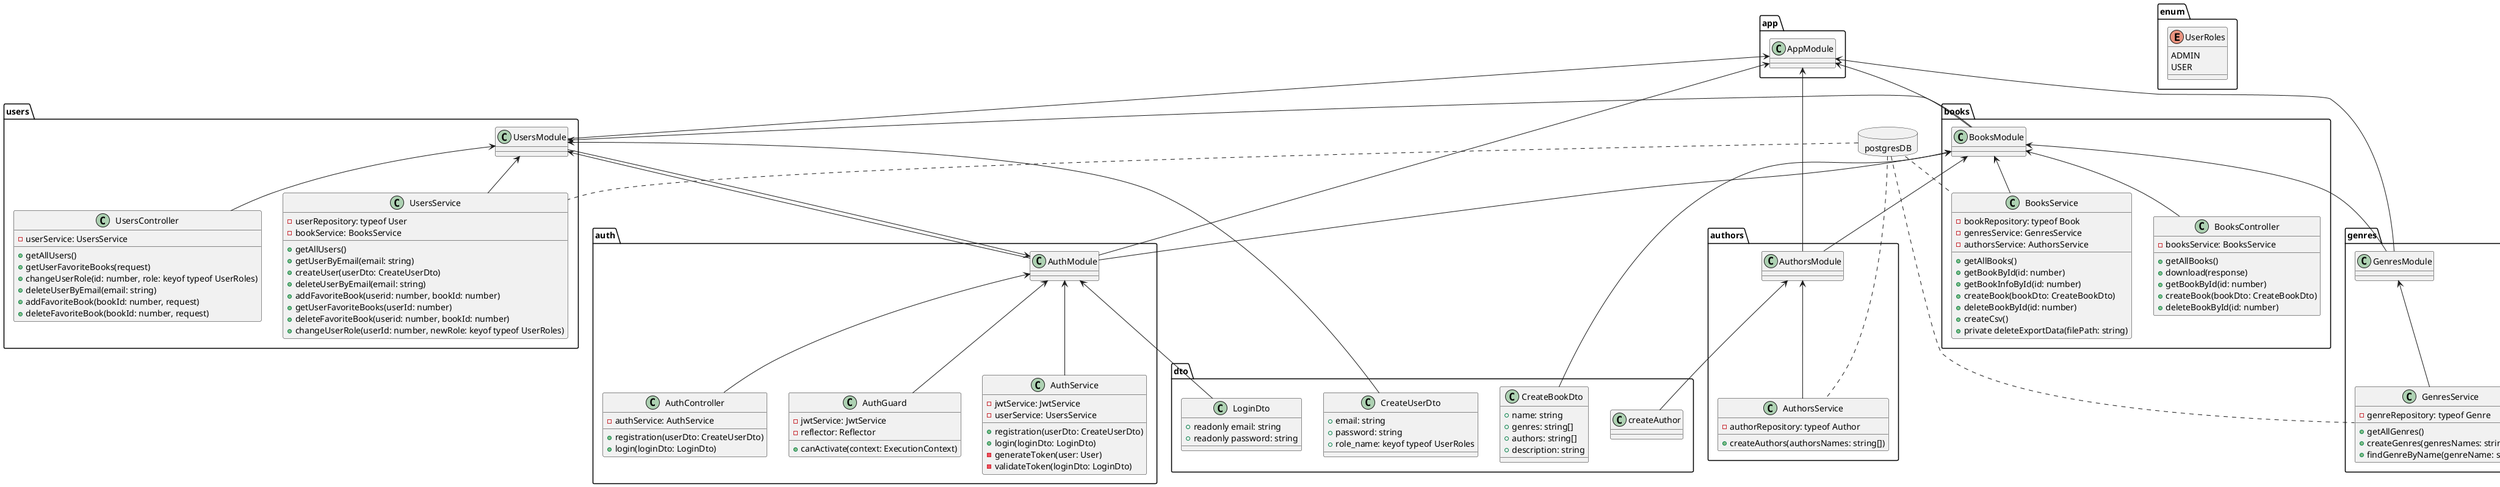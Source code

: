 @startuml classes

class "LoginDto" as dto.login {
    +readonly email: string
    +readonly password: string
}
class "AuthController" as auth.controller {
    -authService: AuthService

    +registration(userDto: CreateUserDto)
    +login(loginDto: LoginDto)
}
class "AuthGuard" as auth.guard {
    -jwtService: JwtService
    -reflector: Reflector

    +canActivate(context: ExecutionContext)
}
class "AuthService" as auth.service {
    -jwtService: JwtService
    -userService: UsersService

    +registration(userDto: CreateUserDto)
    +login(loginDto: LoginDto)
    -generateToken(user: User)
    -validateToken(loginDto: LoginDto)
}

class "AuthModule" as auth.module {}

class "AuthorsService" as authors.service {
    -authorRepository: typeof Author

    +createAuthors(authorsNames: string[])
}
class "AuthorsModule" as authors.module {}

class "CreateBookDto" as dto.createBook {
    +name: string
    +genres: string[]
    +authors: string[]
    +description: string
}
class "BooksController" as books.controller {
    -booksService: BooksService

    +getAllBooks()
    +download(response)
    +getBookById(id: number)
    +createBook(bookDto: CreateBookDto)
    +deleteBookById(id: number)
}
class "BooksService" as books.service {
    -bookRepository: typeof Book
    -genresService: GenresService
    -authorsService: AuthorsService

    +getAllBooks()
    +getBookById(id: number)
    +getBookInfoById(id: number)
    +createBook(bookDto: CreateBookDto)
    +deleteBookById(id: number)
    +createCsv()
    +private deleteExportData(filePath: string)
}
class "BooksModule" as books.module {}

class "GenresService" as genres.service {
    -genreRepository: typeof Genre

    +getAllGenres()
    +createGenres(genresNames: string[])
    +findGenreByName(genreName: string)
}
class "GenresModule" as genres.module {}

class "CreateUserDto" as dto.createUser {
    +email: string
    +password: string
    +role_name: keyof typeof UserRoles
}
enum "UserRoles" as enum.userRoles {
    ADMIN
    USER
}
class "UsersController" as users.controller {
    -userService: UsersService

    +getAllUsers()
    +getUserFavoriteBooks(request)
    +changeUserRole(id: number, role: keyof typeof UserRoles)
    +deleteUserByEmail(email: string)
    +addFavoriteBook(bookId: number, request)
    +deleteFavoriteBook(bookId: number, request)
}
class "UsersService" as users.service {
    -userRepository: typeof User
    -bookService: BooksService

    +getAllUsers()
    +getUserByEmail(email: string)
    +createUser(userDto: CreateUserDto)
    +deleteUserByEmail(email: string)
    +addFavoriteBook(userid: number, bookId: number)
    +getUserFavoriteBooks(userId: number)
    +deleteFavoriteBook(userid: number, bookId: number)
    +changeUserRole(userId: number, newRole: keyof typeof UserRoles)
}
class "UsersModule" as users.module {}

class "AppModule" as app.module {}

app.module    <-- auth.module
auth.module   <-- users.module
auth.module   <-- auth.controller
auth.module   <-- auth.service
auth.module   <-- auth.guard
auth.module   <-- dto.login


app.module    <-- authors.module
authors.module<-- authors.service
authors.module<-- dto.createAuthor


app.module    <-- genres.module
genres.module <-- genres.service


app.module    <-- books.module
books.module  <-- auth.module
books.module  <-- authors.module
books.module  <-- genres.module
books.module  <-- books.controller
books.module  <-- books.service
books.module  <-- dto.createBook
 
app.module    <-- users.module
users.module  <-- auth.module
users.module  <-- books.module
users.module  <-- users.controller
users.module  <-- users.service
users.module  <-- dto.createUser

package postgresDB <<Database>> {

}

postgresDB .. users.service
postgresDB .. books.service
postgresDB .. authors.service
postgresDB .. genres.service

@enduml